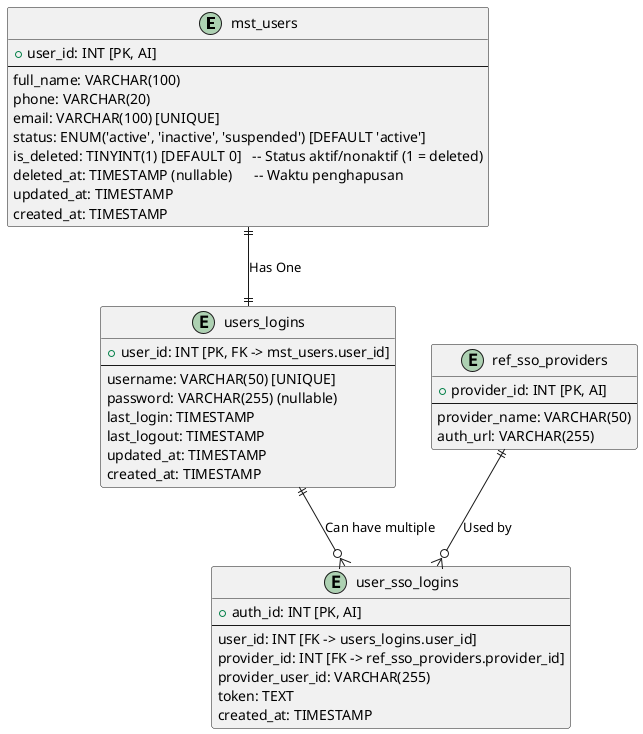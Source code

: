 @startuml
entity mst_users {
    + user_id: INT [PK, AI]
    --
    full_name: VARCHAR(100)
    phone: VARCHAR(20)
    email: VARCHAR(100) [UNIQUE]
    status: ENUM('active', 'inactive', 'suspended') [DEFAULT 'active']
    is_deleted: TINYINT(1) [DEFAULT 0]   -- Status aktif/nonaktif (1 = deleted)
    deleted_at: TIMESTAMP (nullable)      -- Waktu penghapusan
    updated_at: TIMESTAMP
    created_at: TIMESTAMP
}

entity users_logins {
    + user_id: INT [PK, FK -> mst_users.user_id]
    --
    username: VARCHAR(50) [UNIQUE]
    password: VARCHAR(255) (nullable)
    last_login: TIMESTAMP
    last_logout: TIMESTAMP
    updated_at: TIMESTAMP
    created_at: TIMESTAMP
}

entity ref_sso_providers {
    + provider_id: INT [PK, AI]
    --
    provider_name: VARCHAR(50)
    auth_url: VARCHAR(255)
}

entity user_sso_logins {
    + auth_id: INT [PK, AI]
    --
    user_id: INT [FK -> users_logins.user_id]
    provider_id: INT [FK -> ref_sso_providers.provider_id]
    provider_user_id: VARCHAR(255)
    token: TEXT
    created_at: TIMESTAMP
}

mst_users ||--|| users_logins : "Has One"
users_logins ||--o{ user_sso_logins : "Can have multiple"
ref_sso_providers ||--o{ user_sso_logins : "Used by"
@enduml
